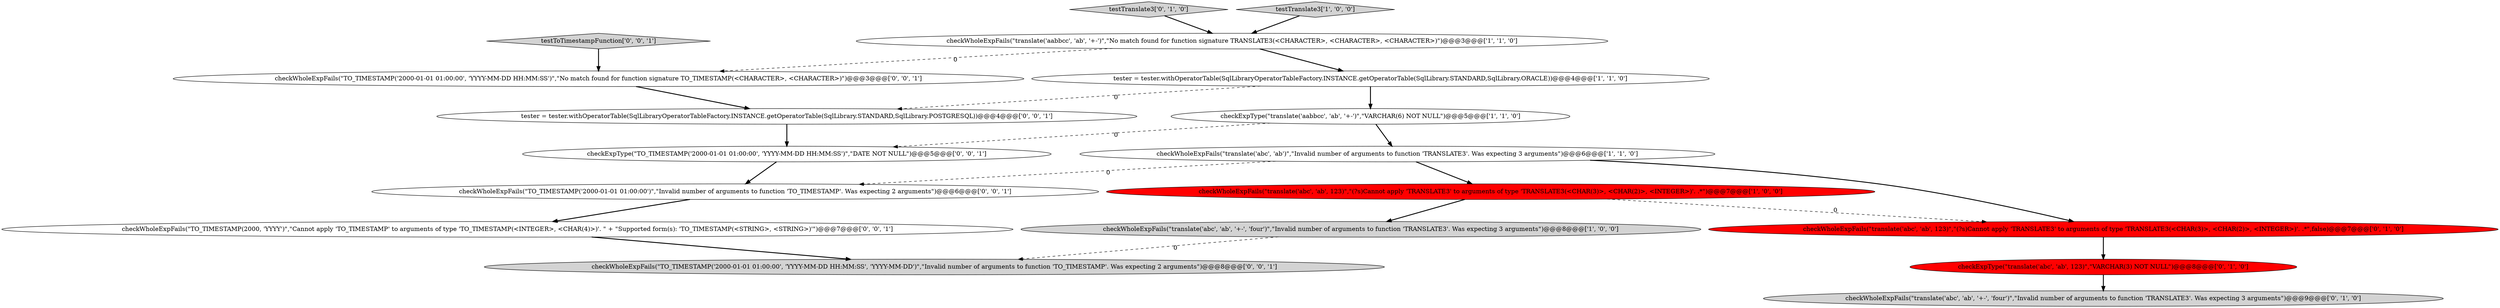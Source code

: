 digraph {
4 [style = filled, label = "checkExpType(\"translate('aabbcc', 'ab', '+-')\",\"VARCHAR(6) NOT NULL\")@@@5@@@['1', '1', '0']", fillcolor = white, shape = ellipse image = "AAA0AAABBB1BBB"];
9 [style = filled, label = "checkWholeExpFails(\"translate('abc', 'ab', '+-', 'four')\",\"Invalid number of arguments to function 'TRANSLATE3'. Was expecting 3 arguments\")@@@9@@@['0', '1', '0']", fillcolor = lightgray, shape = ellipse image = "AAA0AAABBB2BBB"];
6 [style = filled, label = "tester = tester.withOperatorTable(SqlLibraryOperatorTableFactory.INSTANCE.getOperatorTable(SqlLibrary.STANDARD,SqlLibrary.ORACLE))@@@4@@@['1', '1', '0']", fillcolor = white, shape = ellipse image = "AAA0AAABBB1BBB"];
10 [style = filled, label = "testTranslate3['0', '1', '0']", fillcolor = lightgray, shape = diamond image = "AAA0AAABBB2BBB"];
12 [style = filled, label = "testToTimestampFunction['0', '0', '1']", fillcolor = lightgray, shape = diamond image = "AAA0AAABBB3BBB"];
16 [style = filled, label = "checkWholeExpFails(\"TO_TIMESTAMP('2000-01-01 01:00:00')\",\"Invalid number of arguments to function 'TO_TIMESTAMP'. Was expecting 2 arguments\")@@@6@@@['0', '0', '1']", fillcolor = white, shape = ellipse image = "AAA0AAABBB3BBB"];
17 [style = filled, label = "checkWholeExpFails(\"TO_TIMESTAMP('2000-01-01 01:00:00', 'YYYY-MM-DD HH:MM:SS', 'YYYY-MM-DD')\",\"Invalid number of arguments to function 'TO_TIMESTAMP'. Was expecting 2 arguments\")@@@8@@@['0', '0', '1']", fillcolor = lightgray, shape = ellipse image = "AAA0AAABBB3BBB"];
3 [style = filled, label = "checkWholeExpFails(\"translate('abc', 'ab')\",\"Invalid number of arguments to function 'TRANSLATE3'. Was expecting 3 arguments\")@@@6@@@['1', '1', '0']", fillcolor = white, shape = ellipse image = "AAA0AAABBB1BBB"];
5 [style = filled, label = "checkWholeExpFails(\"translate('abc', 'ab', '+-', 'four')\",\"Invalid number of arguments to function 'TRANSLATE3'. Was expecting 3 arguments\")@@@8@@@['1', '0', '0']", fillcolor = lightgray, shape = ellipse image = "AAA0AAABBB1BBB"];
1 [style = filled, label = "checkWholeExpFails(\"translate('abc', 'ab', 123)\",\"(?s)Cannot apply 'TRANSLATE3' to arguments of type 'TRANSLATE3\(<CHAR\(3\)>, <CHAR\(2\)>, <INTEGER>\)'\. .*\")@@@7@@@['1', '0', '0']", fillcolor = red, shape = ellipse image = "AAA1AAABBB1BBB"];
0 [style = filled, label = "testTranslate3['1', '0', '0']", fillcolor = lightgray, shape = diamond image = "AAA0AAABBB1BBB"];
14 [style = filled, label = "checkExpType(\"TO_TIMESTAMP('2000-01-01 01:00:00', 'YYYY-MM-DD HH:MM:SS')\",\"DATE NOT NULL\")@@@5@@@['0', '0', '1']", fillcolor = white, shape = ellipse image = "AAA0AAABBB3BBB"];
15 [style = filled, label = "checkWholeExpFails(\"TO_TIMESTAMP(2000, 'YYYY')\",\"Cannot apply 'TO_TIMESTAMP' to arguments of type 'TO_TIMESTAMP\(<INTEGER>, <CHAR\(4\)>\)'\. \" + \"Supported form\(s\): 'TO_TIMESTAMP\(<STRING>, <STRING>\)'\")@@@7@@@['0', '0', '1']", fillcolor = white, shape = ellipse image = "AAA0AAABBB3BBB"];
8 [style = filled, label = "checkExpType(\"translate('abc', 'ab', 123)\",\"VARCHAR(3) NOT NULL\")@@@8@@@['0', '1', '0']", fillcolor = red, shape = ellipse image = "AAA1AAABBB2BBB"];
2 [style = filled, label = "checkWholeExpFails(\"translate('aabbcc', 'ab', '+-')\",\"No match found for function signature TRANSLATE3\(<CHARACTER>, <CHARACTER>, <CHARACTER>\)\")@@@3@@@['1', '1', '0']", fillcolor = white, shape = ellipse image = "AAA0AAABBB1BBB"];
11 [style = filled, label = "checkWholeExpFails(\"TO_TIMESTAMP('2000-01-01 01:00:00', 'YYYY-MM-DD HH:MM:SS')\",\"No match found for function signature TO_TIMESTAMP\(<CHARACTER>, <CHARACTER>\)\")@@@3@@@['0', '0', '1']", fillcolor = white, shape = ellipse image = "AAA0AAABBB3BBB"];
7 [style = filled, label = "checkWholeExpFails(\"translate('abc', 'ab', 123)\",\"(?s)Cannot apply 'TRANSLATE3' to arguments of type 'TRANSLATE3\(<CHAR\(3\)>, <CHAR\(2\)>, <INTEGER>\)'\. .*\",false)@@@7@@@['0', '1', '0']", fillcolor = red, shape = ellipse image = "AAA1AAABBB2BBB"];
13 [style = filled, label = "tester = tester.withOperatorTable(SqlLibraryOperatorTableFactory.INSTANCE.getOperatorTable(SqlLibrary.STANDARD,SqlLibrary.POSTGRESQL))@@@4@@@['0', '0', '1']", fillcolor = white, shape = ellipse image = "AAA0AAABBB3BBB"];
1->5 [style = bold, label=""];
14->16 [style = bold, label=""];
16->15 [style = bold, label=""];
4->3 [style = bold, label=""];
3->1 [style = bold, label=""];
2->6 [style = bold, label=""];
0->2 [style = bold, label=""];
12->11 [style = bold, label=""];
7->8 [style = bold, label=""];
6->4 [style = bold, label=""];
15->17 [style = bold, label=""];
6->13 [style = dashed, label="0"];
5->17 [style = dashed, label="0"];
3->7 [style = bold, label=""];
11->13 [style = bold, label=""];
8->9 [style = bold, label=""];
2->11 [style = dashed, label="0"];
10->2 [style = bold, label=""];
4->14 [style = dashed, label="0"];
1->7 [style = dashed, label="0"];
13->14 [style = bold, label=""];
3->16 [style = dashed, label="0"];
}
